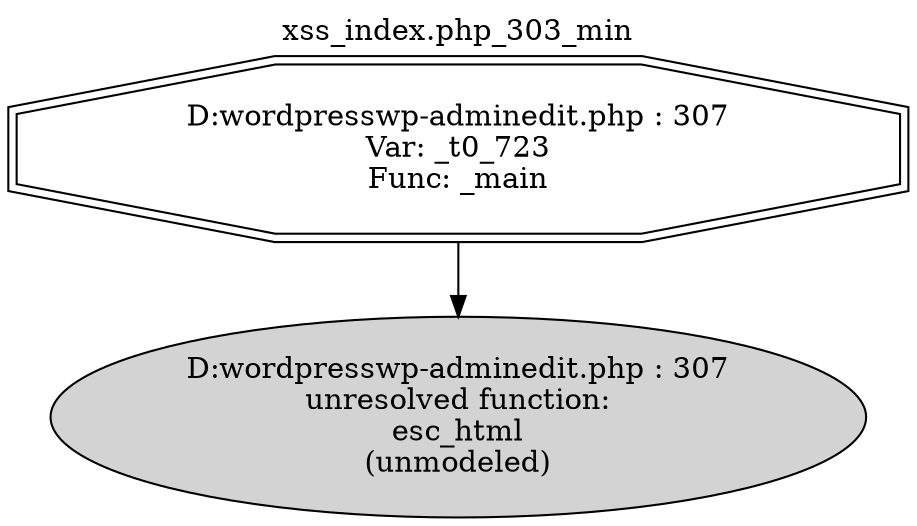 digraph cfg {
  label="xss_index.php_303_min";
  labelloc=t;
  n1 [shape=doubleoctagon, label="D:\wordpress\wp-admin\edit.php : 307\nVar: _t0_723\nFunc: _main\n"];
  n2 [shape=ellipse, label="D:\wordpress\wp-admin\edit.php : 307\nunresolved function:\nesc_html\n(unmodeled)\n",style=filled];
  n1 -> n2;
}
